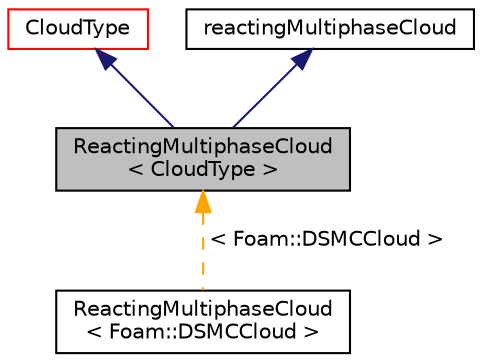 digraph "ReactingMultiphaseCloud&lt; CloudType &gt;"
{
  bgcolor="transparent";
  edge [fontname="Helvetica",fontsize="10",labelfontname="Helvetica",labelfontsize="10"];
  node [fontname="Helvetica",fontsize="10",shape=record];
  Node1 [label="ReactingMultiphaseCloud\l\< CloudType \>",height=0.2,width=0.4,color="black", fillcolor="grey75", style="filled", fontcolor="black"];
  Node2 -> Node1 [dir="back",color="midnightblue",fontsize="10",style="solid",fontname="Helvetica"];
  Node2 [label="CloudType",height=0.2,width=0.4,color="red",URL="$a00583.html",tooltip="Templated base class for dsmc cloud. "];
  Node3 -> Node1 [dir="back",color="midnightblue",fontsize="10",style="solid",fontname="Helvetica"];
  Node3 [label="reactingMultiphaseCloud",height=0.2,width=0.4,color="black",URL="$a02088.html",tooltip="Virtual abstract base class for templated reactingMultiphaseCloud. "];
  Node1 -> Node4 [dir="back",color="orange",fontsize="10",style="dashed",label=" \< Foam::DSMCCloud \>" ,fontname="Helvetica"];
  Node4 [label="ReactingMultiphaseCloud\l\< Foam::DSMCCloud \>",height=0.2,width=0.4,color="black",URL="$a02089.html"];
}
